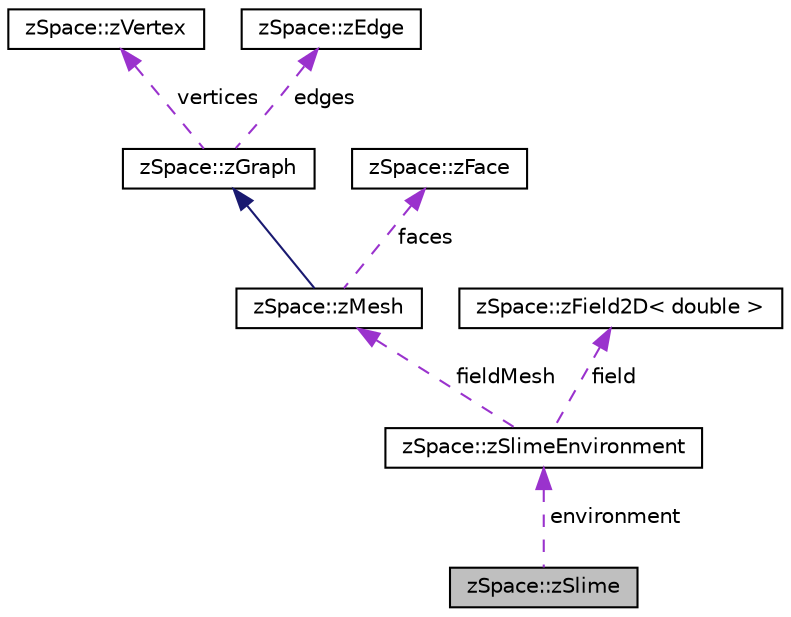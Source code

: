 digraph "zSpace::zSlime"
{
 // LATEX_PDF_SIZE
  edge [fontname="Helvetica",fontsize="10",labelfontname="Helvetica",labelfontsize="10"];
  node [fontname="Helvetica",fontsize="10",shape=record];
  Node1 [label="zSpace::zSlime",height=0.2,width=0.4,color="black", fillcolor="grey75", style="filled", fontcolor="black",tooltip="A slime mould class."];
  Node2 -> Node1 [dir="back",color="darkorchid3",fontsize="10",style="dashed",label=" environment" ,fontname="Helvetica"];
  Node2 [label="zSpace::zSlimeEnvironment",height=0.2,width=0.4,color="black", fillcolor="white", style="filled",URL="$classz_space_1_1z_slime_environment.html",tooltip="A slime environment class."];
  Node3 -> Node2 [dir="back",color="darkorchid3",fontsize="10",style="dashed",label=" fieldMesh" ,fontname="Helvetica"];
  Node3 [label="zSpace::zMesh",height=0.2,width=0.4,color="black", fillcolor="white", style="filled",URL="$classz_space_1_1z_mesh.html",tooltip="A half edge mesh class."];
  Node4 -> Node3 [dir="back",color="midnightblue",fontsize="10",style="solid",fontname="Helvetica"];
  Node4 [label="zSpace::zGraph",height=0.2,width=0.4,color="black", fillcolor="white", style="filled",URL="$classz_space_1_1z_graph.html",tooltip="A half edge graph class."];
  Node5 -> Node4 [dir="back",color="darkorchid3",fontsize="10",style="dashed",label=" vertices" ,fontname="Helvetica"];
  Node5 [label="zSpace::zVertex",height=0.2,width=0.4,color="black", fillcolor="white", style="filled",URL="$classz_space_1_1z_vertex.html",tooltip="A vertex class to hold vertex information of a half-edge data structure."];
  Node6 -> Node4 [dir="back",color="darkorchid3",fontsize="10",style="dashed",label=" edges" ,fontname="Helvetica"];
  Node6 [label="zSpace::zEdge",height=0.2,width=0.4,color="black", fillcolor="white", style="filled",URL="$classz_space_1_1z_edge.html",tooltip="An edge class to hold edge information of a half-edge data structure."];
  Node7 -> Node3 [dir="back",color="darkorchid3",fontsize="10",style="dashed",label=" faces" ,fontname="Helvetica"];
  Node7 [label="zSpace::zFace",height=0.2,width=0.4,color="black", fillcolor="white", style="filled",URL="$classz_space_1_1z_face.html",tooltip="A face class to hold polygonal information of a half-edge data structure."];
  Node8 -> Node2 [dir="back",color="darkorchid3",fontsize="10",style="dashed",label=" field" ,fontname="Helvetica"];
  Node8 [label="zSpace::zField2D\< double \>",height=0.2,width=0.4,color="black", fillcolor="white", style="filled",URL="$classz_space_1_1z_field2_d.html",tooltip=" "];
}
